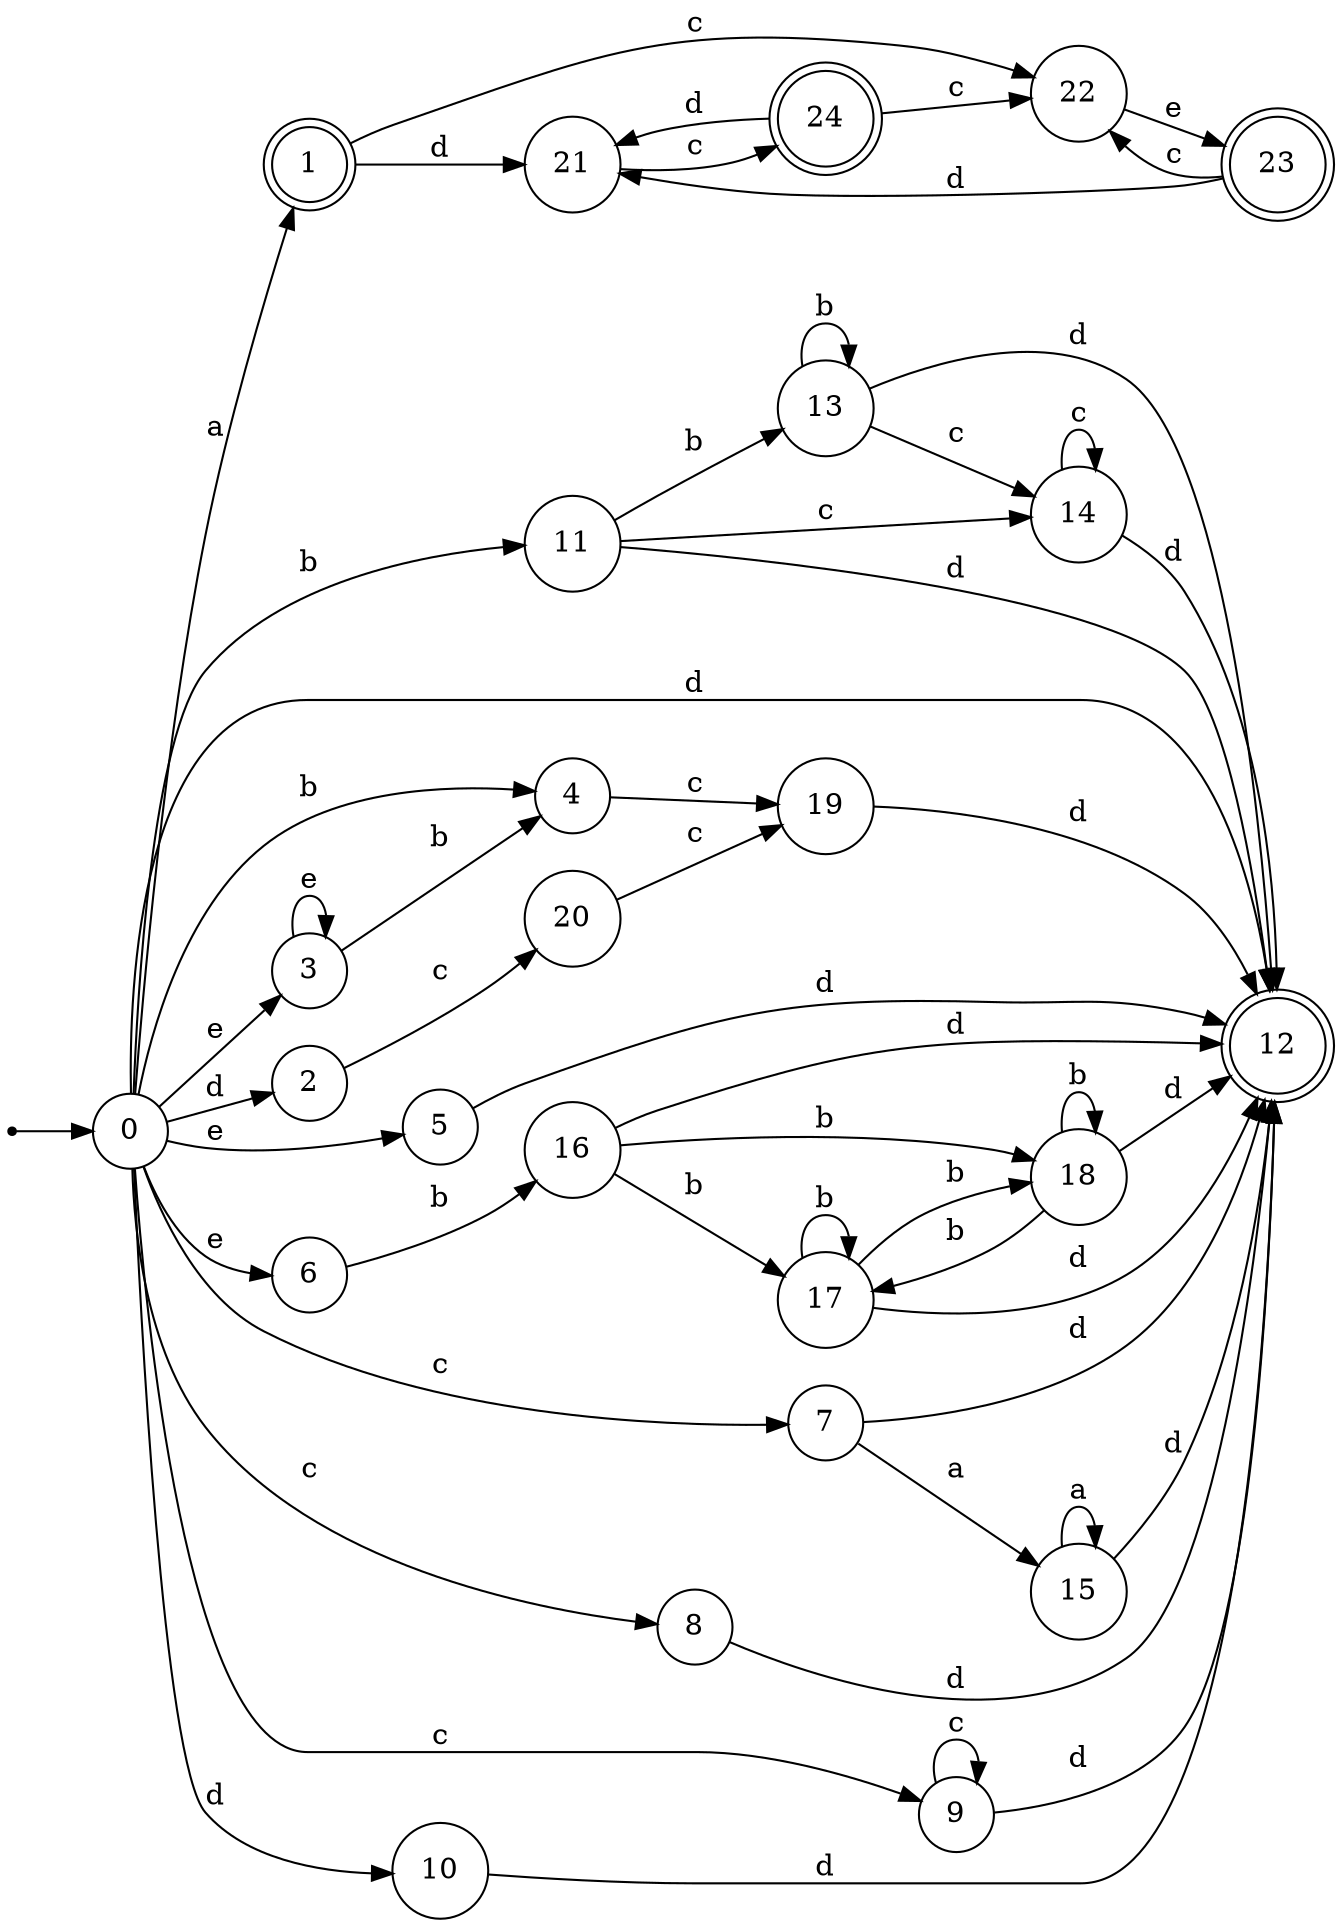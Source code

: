 digraph finite_state_machine {
rankdir=LR;
size="20,20";
node [shape = point]; "dummy0"
node [shape = circle]; "0";
"dummy0" -> "0";
node [shape = doublecircle]; "1";node [shape = circle]; "2";
node [shape = circle]; "3";
node [shape = circle]; "4";
node [shape = circle]; "5";
node [shape = circle]; "6";
node [shape = circle]; "7";
node [shape = circle]; "8";
node [shape = circle]; "9";
node [shape = circle]; "10";
node [shape = circle]; "11";
node [shape = doublecircle]; "12";node [shape = circle]; "13";
node [shape = circle]; "14";
node [shape = circle]; "15";
node [shape = circle]; "16";
node [shape = circle]; "17";
node [shape = circle]; "18";
node [shape = circle]; "19";
node [shape = circle]; "20";
node [shape = circle]; "21";
node [shape = circle]; "22";
node [shape = doublecircle]; "23";node [shape = doublecircle]; "24";"0" -> "1" [label = "a"];
 "0" -> "2" [label = "d"];
 "0" -> "10" [label = "d"];
 "0" -> "12" [label = "d"];
 "0" -> "3" [label = "e"];
 "0" -> "5" [label = "e"];
 "0" -> "6" [label = "e"];
 "0" -> "11" [label = "b"];
 "0" -> "4" [label = "b"];
 "0" -> "8" [label = "c"];
 "0" -> "9" [label = "c"];
 "0" -> "7" [label = "c"];
 "11" -> "13" [label = "b"];
 "11" -> "14" [label = "c"];
 "11" -> "12" [label = "d"];
 "14" -> "14" [label = "c"];
 "14" -> "12" [label = "d"];
 "13" -> "13" [label = "b"];
 "13" -> "14" [label = "c"];
 "13" -> "12" [label = "d"];
 "10" -> "12" [label = "d"];
 "9" -> "9" [label = "c"];
 "9" -> "12" [label = "d"];
 "8" -> "12" [label = "d"];
 "7" -> "15" [label = "a"];
 "7" -> "12" [label = "d"];
 "15" -> "15" [label = "a"];
 "15" -> "12" [label = "d"];
 "6" -> "16" [label = "b"];
 "16" -> "17" [label = "b"];
 "16" -> "18" [label = "b"];
 "16" -> "12" [label = "d"];
 "18" -> "17" [label = "b"];
 "18" -> "18" [label = "b"];
 "18" -> "12" [label = "d"];
 "17" -> "17" [label = "b"];
 "17" -> "18" [label = "b"];
 "17" -> "12" [label = "d"];
 "5" -> "12" [label = "d"];
 "4" -> "19" [label = "c"];
 "19" -> "12" [label = "d"];
 "3" -> "3" [label = "e"];
 "3" -> "4" [label = "b"];
 "2" -> "20" [label = "c"];
 "20" -> "19" [label = "c"];
 "1" -> "21" [label = "d"];
 "1" -> "22" [label = "c"];
 "22" -> "23" [label = "e"];
 "23" -> "22" [label = "c"];
 "23" -> "21" [label = "d"];
 "21" -> "24" [label = "c"];
 "24" -> "21" [label = "d"];
 "24" -> "22" [label = "c"];
 }
